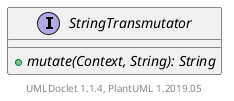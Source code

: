 @startuml

    interface StringTransmutator [[StringTransmutator.html]] {
        {abstract} +mutate(Context, String): String
    }


    center footer UMLDoclet 1.1.4, PlantUML 1.2019.05
@enduml
